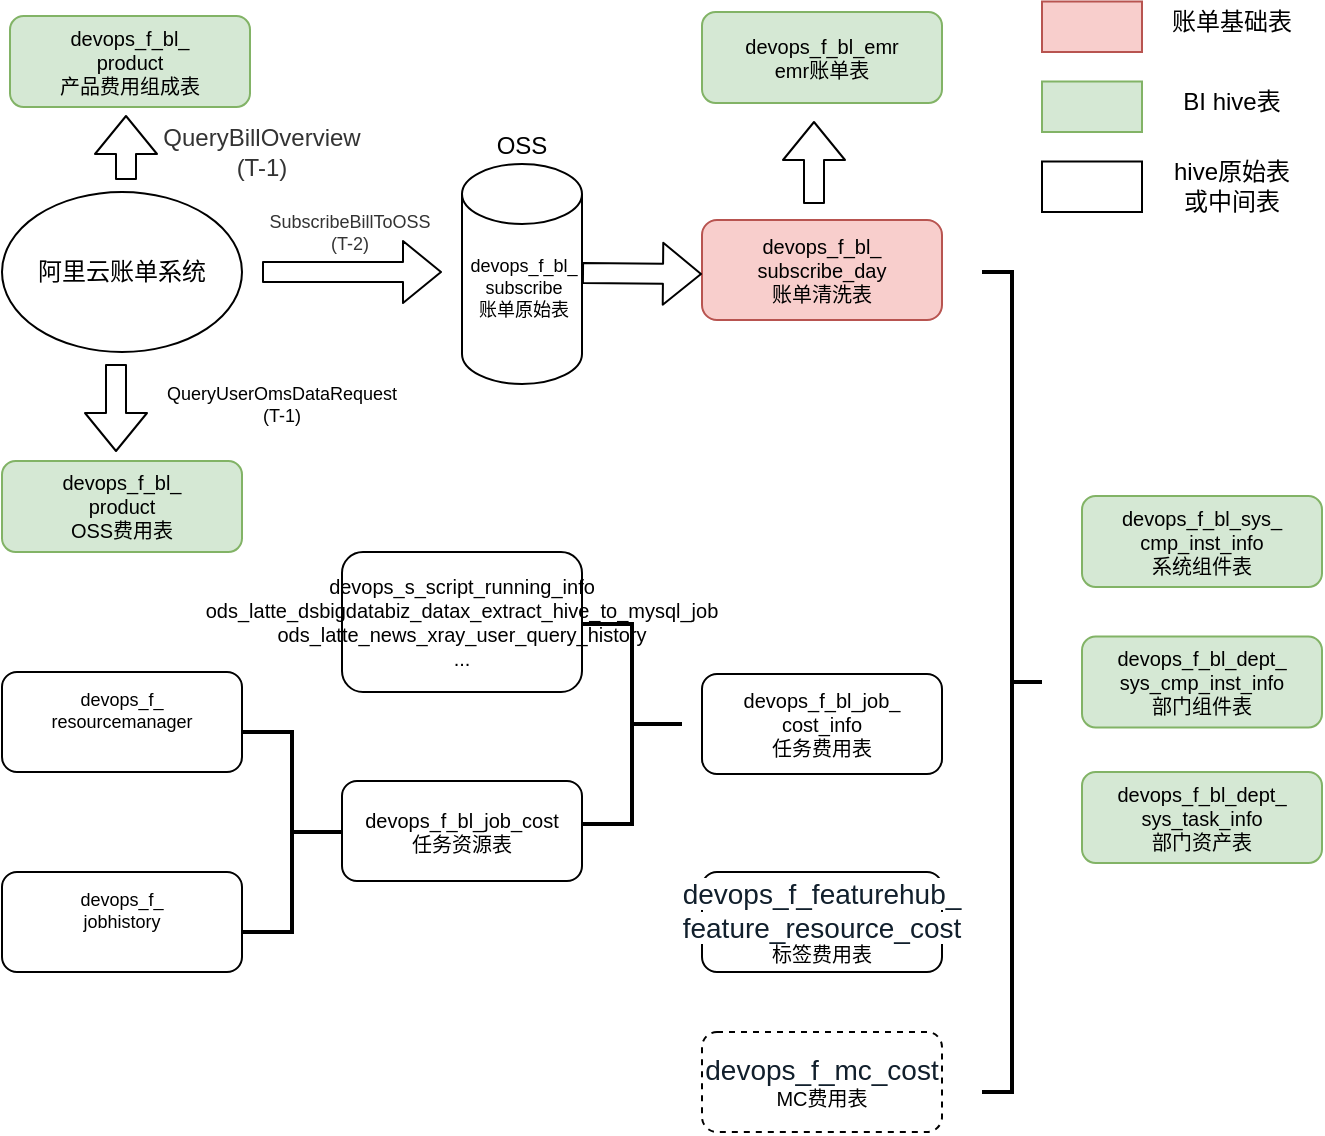 <mxfile version="14.1.1" type="github">
  <diagram id="O6pP9l2PxGbp8MwCtvFU" name="Page-1">
    <mxGraphModel dx="946" dy="455" grid="1" gridSize="10" guides="1" tooltips="1" connect="1" arrows="1" fold="1" page="1" pageScale="1" pageWidth="827" pageHeight="1169" math="0" shadow="0">
      <root>
        <mxCell id="0" />
        <mxCell id="1" parent="0" />
        <mxCell id="hH1a-xPFMU92AcwWNgor-1" value="阿里云账单系统" style="ellipse;whiteSpace=wrap;html=1;" parent="1" vertex="1">
          <mxGeometry x="50" y="380" width="120" height="80" as="geometry" />
        </mxCell>
        <mxCell id="hH1a-xPFMU92AcwWNgor-2" value="OSS" style="shape=cylinder3;whiteSpace=wrap;html=1;boundedLbl=1;backgroundOutline=1;size=15;labelPosition=center;verticalLabelPosition=top;align=center;verticalAlign=bottom;" parent="1" vertex="1">
          <mxGeometry x="280" y="366" width="60" height="110" as="geometry" />
        </mxCell>
        <mxCell id="hH1a-xPFMU92AcwWNgor-3" value="" style="shape=flexArrow;endArrow=classic;html=1;" parent="1" edge="1">
          <mxGeometry width="50" height="50" relative="1" as="geometry">
            <mxPoint x="180" y="420" as="sourcePoint" />
            <mxPoint x="270" y="420" as="targetPoint" />
          </mxGeometry>
        </mxCell>
        <mxCell id="hH1a-xPFMU92AcwWNgor-4" value="&lt;span style=&quot;color: rgb(51 , 51 , 51) ; font-size: 9px ; background-color: rgb(255 , 255 , 255)&quot;&gt;SubscribeBillToOSS&lt;br&gt;(T-2)&lt;br&gt;&lt;/span&gt;" style="text;html=1;strokeColor=none;fillColor=none;align=center;verticalAlign=middle;whiteSpace=wrap;rounded=0;fontSize=9;" parent="1" vertex="1">
          <mxGeometry x="204" y="390" width="40" height="20" as="geometry" />
        </mxCell>
        <mxCell id="hH1a-xPFMU92AcwWNgor-6" value="&lt;div class=&quot;table-item&quot; style=&quot;box-sizing: border-box ; padding: 0px ; margin: 4px 0px 0px ; display: inline-flex ; background-color: rgb(255 , 255 , 255)&quot;&gt;&lt;font&gt;devops_f_bl_&lt;br&gt;subscribe&lt;br&gt;账单原始表&lt;br&gt;&lt;/font&gt;&lt;/div&gt;" style="text;html=1;strokeColor=none;fillColor=none;align=center;verticalAlign=middle;whiteSpace=wrap;rounded=0;fontSize=9;" parent="1" vertex="1">
          <mxGeometry x="291" y="416" width="40" height="20" as="geometry" />
        </mxCell>
        <mxCell id="hH1a-xPFMU92AcwWNgor-8" value="&lt;font size=&quot;1&quot;&gt;devops_f_bl_&lt;br&gt;subscribe_day&lt;br&gt;账单清洗表&lt;/font&gt;" style="rounded=1;whiteSpace=wrap;html=1;fontSize=9;fillColor=#f8cecc;strokeColor=#b85450;" parent="1" vertex="1">
          <mxGeometry x="400" y="394" width="120" height="50" as="geometry" />
        </mxCell>
        <mxCell id="hH1a-xPFMU92AcwWNgor-14" value="&lt;font size=&quot;1&quot;&gt;devops_f_bl_dept_&lt;br&gt;sys_task_info&lt;br&gt;部门资产表&lt;br&gt;&lt;/font&gt;" style="rounded=1;whiteSpace=wrap;html=1;fontSize=9;fillColor=#d5e8d4;strokeColor=#82b366;" parent="1" vertex="1">
          <mxGeometry x="590" y="670" width="120" height="45.5" as="geometry" />
        </mxCell>
        <mxCell id="hH1a-xPFMU92AcwWNgor-15" value="" style="shape=flexArrow;endArrow=classic;html=1;" parent="1" edge="1">
          <mxGeometry width="50" height="50" relative="1" as="geometry">
            <mxPoint x="340" y="420.5" as="sourcePoint" />
            <mxPoint x="400" y="421" as="targetPoint" />
          </mxGeometry>
        </mxCell>
        <mxCell id="hH1a-xPFMU92AcwWNgor-17" value="" style="strokeWidth=2;html=1;shape=mxgraph.flowchart.annotation_2;align=left;labelPosition=right;pointerEvents=1;fontSize=9;direction=west;" parent="1" vertex="1">
          <mxGeometry x="540" y="420" width="30" height="410" as="geometry" />
        </mxCell>
        <mxCell id="hH1a-xPFMU92AcwWNgor-18" value="&lt;font&gt;&lt;span class=&quot;table-item-name&quot; style=&quot;box-sizing: border-box ; padding: 0px ; margin: 0px ; cursor: pointer ; background-color: rgb(255 , 255 , 255)&quot;&gt;&lt;span style=&quot;box-sizing: border-box ; padding: 0px ; margin: 0px&quot;&gt;devops_f_&lt;br&gt;resourcemanager&lt;br&gt;&lt;br&gt;&lt;/span&gt;&lt;/span&gt;&lt;span style=&quot;font-size: 12px ; box-sizing: border-box ; padding: 0px ; margin: 0px ; background-color: rgb(255 , 255 , 255)&quot;&gt;&lt;span class=&quot;anticon anticon-copy icon icon-bg&quot; style=&quot;box-sizing: border-box ; padding: 0px ; margin: 3px 0px 0px ; display: block ; vertical-align: baseline ; text-align: center ; line-height: 1 ; cursor: pointer ; right: 51px ; position: absolute ; background-color: rgba(255 , 255 , 255 , 0.7)&quot;&gt;&lt;/span&gt;&lt;/span&gt;&lt;span style=&quot;font-size: 12px ; box-sizing: border-box ; padding: 0px ; margin: 0px ; background-color: rgb(255 , 255 , 255)&quot;&gt;&lt;span class=&quot;anticon anticon-safety icon icon-bg&quot; style=&quot;box-sizing: border-box ; padding: 0px ; margin: 3px 0px 0px ; display: block ; vertical-align: baseline ; text-align: center ; line-height: 1 ; cursor: pointer ; right: 36px ; position: absolute ; background-color: rgba(255 , 255 , 255 , 0.7)&quot;&gt;&lt;/span&gt;&lt;/span&gt;&lt;span style=&quot;font-size: 12px ; box-sizing: border-box ; padding: 0px ; margin: 0px ; background-color: rgb(255 , 255 , 255)&quot;&gt;&lt;span class=&quot;anticon anticon-star-o icon icon-bg&quot; style=&quot;box-sizing: border-box ; padding: 0px ; margin: 3px 0px 0px ; display: block ; vertical-align: baseline ; text-align: center ; line-height: 1 ; cursor: pointer ; right: 20px ; position: absolute ; background-color: rgba(255 , 255 , 255 , 0.7)&quot;&gt;&lt;/span&gt;&lt;/span&gt;&lt;/font&gt;&lt;span class=&quot;icon&quot; style=&quot;box-sizing: border-box ; padding: 0px ; margin: 0px ; cursor: pointer ; display: block ; right: 3px ; position: absolute ; background-color: rgb(255 , 255 , 255)&quot;&gt;&lt;span class=&quot;anticon anticon-info-circle-o icon-bg&quot; style=&quot;box-sizing: border-box ; padding: 0px ; margin: 0px ; display: inline-block ; vertical-align: baseline ; text-align: center ; line-height: 1 ; background-color: rgba(255 , 255 , 255 , 0.7)&quot;&gt;&lt;/span&gt;&lt;/span&gt;" style="rounded=1;whiteSpace=wrap;html=1;fontSize=9;" parent="1" vertex="1">
          <mxGeometry x="50" y="620" width="120" height="50" as="geometry" />
        </mxCell>
        <mxCell id="hH1a-xPFMU92AcwWNgor-19" value="&lt;font&gt;&lt;span class=&quot;table-item-name&quot; style=&quot;box-sizing: border-box ; padding: 0px ; margin: 0px ; cursor: pointer ; background-color: rgb(255 , 255 , 255)&quot;&gt;&lt;span style=&quot;box-sizing: border-box ; padding: 0px ; margin: 0px&quot;&gt;devops_f_&lt;br&gt;jobhistory&lt;br&gt;&lt;br&gt;&lt;/span&gt;&lt;/span&gt;&lt;span style=&quot;font-size: 12px ; box-sizing: border-box ; padding: 0px ; margin: 0px ; background-color: rgb(255 , 255 , 255)&quot;&gt;&lt;span class=&quot;anticon anticon-copy icon icon-bg&quot; style=&quot;box-sizing: border-box ; padding: 0px ; margin: 3px 0px 0px ; display: block ; vertical-align: baseline ; text-align: center ; line-height: 1 ; cursor: pointer ; right: 51px ; position: absolute ; background-color: rgba(255 , 255 , 255 , 0.7)&quot;&gt;&lt;/span&gt;&lt;/span&gt;&lt;span style=&quot;font-size: 12px ; box-sizing: border-box ; padding: 0px ; margin: 0px ; background-color: rgb(255 , 255 , 255)&quot;&gt;&lt;span class=&quot;anticon anticon-safety icon icon-bg&quot; style=&quot;box-sizing: border-box ; padding: 0px ; margin: 3px 0px 0px ; display: block ; vertical-align: baseline ; text-align: center ; line-height: 1 ; cursor: pointer ; right: 36px ; position: absolute ; background-color: rgba(255 , 255 , 255 , 0.7)&quot;&gt;&lt;/span&gt;&lt;/span&gt;&lt;span style=&quot;font-size: 12px ; box-sizing: border-box ; padding: 0px ; margin: 0px ; background-color: rgb(255 , 255 , 255)&quot;&gt;&lt;span class=&quot;anticon anticon-star-o icon icon-bg&quot; style=&quot;box-sizing: border-box ; padding: 0px ; margin: 3px 0px 0px ; display: block ; vertical-align: baseline ; text-align: center ; line-height: 1 ; cursor: pointer ; right: 20px ; position: absolute ; background-color: rgba(255 , 255 , 255 , 0.7)&quot;&gt;&lt;/span&gt;&lt;/span&gt;&lt;/font&gt;&lt;span class=&quot;icon&quot; style=&quot;box-sizing: border-box ; padding: 0px ; margin: 0px ; cursor: pointer ; display: block ; right: 3px ; position: absolute ; background-color: rgb(255 , 255 , 255)&quot;&gt;&lt;span class=&quot;anticon anticon-info-circle-o icon-bg&quot; style=&quot;box-sizing: border-box ; padding: 0px ; margin: 0px ; display: inline-block ; vertical-align: baseline ; text-align: center ; line-height: 1 ; background-color: rgba(255 , 255 , 255 , 0.7)&quot;&gt;&lt;/span&gt;&lt;/span&gt;" style="rounded=1;whiteSpace=wrap;html=1;fontSize=9;" parent="1" vertex="1">
          <mxGeometry x="50" y="720" width="120" height="50" as="geometry" />
        </mxCell>
        <mxCell id="hH1a-xPFMU92AcwWNgor-20" value="&lt;font size=&quot;1&quot;&gt;devops_f_bl_job_cost&lt;br&gt;任务资源表&lt;br&gt;&lt;/font&gt;" style="rounded=1;whiteSpace=wrap;html=1;fontSize=9;" parent="1" vertex="1">
          <mxGeometry x="220" y="674.5" width="120" height="50" as="geometry" />
        </mxCell>
        <mxCell id="hH1a-xPFMU92AcwWNgor-21" value="&lt;font size=&quot;1&quot;&gt;devops_f_bl_job_&lt;br&gt;cost_info&lt;br&gt;任务费用表&lt;br&gt;&lt;/font&gt;" style="rounded=1;whiteSpace=wrap;html=1;fontSize=9;" parent="1" vertex="1">
          <mxGeometry x="400" y="621" width="120" height="50" as="geometry" />
        </mxCell>
        <mxCell id="hH1a-xPFMU92AcwWNgor-25" value="&lt;font size=&quot;1&quot;&gt;devops_s_script_running_info&lt;br&gt;ods_latte_dsbigdatabiz_datax_extract_hive_to_mysql_job&lt;br&gt;ods_latte_news_xray_user_query_history&lt;br&gt;...&lt;br&gt;&lt;/font&gt;" style="rounded=1;whiteSpace=wrap;html=1;fontSize=9;" parent="1" vertex="1">
          <mxGeometry x="220" y="560" width="120" height="70" as="geometry" />
        </mxCell>
        <mxCell id="hH1a-xPFMU92AcwWNgor-27" value="" style="strokeWidth=2;html=1;shape=mxgraph.flowchart.annotation_2;align=left;labelPosition=right;pointerEvents=1;fontSize=9;direction=west;" parent="1" vertex="1">
          <mxGeometry x="340" y="596" width="50" height="100" as="geometry" />
        </mxCell>
        <mxCell id="hH1a-xPFMU92AcwWNgor-29" value="&lt;span style=&quot;color: rgb(17 , 31 , 44) ; font-family: , , &amp;#34;pingfang sc&amp;#34; , &amp;#34;hiragino sans gb&amp;#34; , &amp;#34;segoe ui&amp;#34; , , &amp;#34;roboto&amp;#34; , &amp;#34;droid sans&amp;#34; , &amp;#34;helvetica neue&amp;#34; , sans-serif ; font-size: 14px ; text-align: left ; background-color: rgb(255 , 255 , 255)&quot;&gt;devops_f_featurehub_&lt;br&gt;feature_resource_cost&lt;/span&gt;&lt;font size=&quot;1&quot;&gt;&lt;br&gt;标签费用表&lt;br&gt;&lt;/font&gt;" style="rounded=1;whiteSpace=wrap;html=1;fontSize=9;" parent="1" vertex="1">
          <mxGeometry x="400" y="720" width="120" height="50" as="geometry" />
        </mxCell>
        <mxCell id="hH1a-xPFMU92AcwWNgor-30" value="&lt;span style=&quot;color: rgb(17 , 31 , 44) ; font-family: , , &amp;#34;pingfang sc&amp;#34; , &amp;#34;hiragino sans gb&amp;#34; , &amp;#34;segoe ui&amp;#34; , , &amp;#34;roboto&amp;#34; , &amp;#34;droid sans&amp;#34; , &amp;#34;helvetica neue&amp;#34; , sans-serif ; font-size: 14px ; text-align: left ; background-color: rgb(255 , 255 , 255)&quot;&gt;devops_f_mc_cost&lt;/span&gt;&lt;font size=&quot;1&quot;&gt;&lt;br&gt;MC费用表&lt;br&gt;&lt;/font&gt;" style="rounded=1;whiteSpace=wrap;html=1;fontSize=9;dashed=1;" parent="1" vertex="1">
          <mxGeometry x="400" y="800" width="120" height="50" as="geometry" />
        </mxCell>
        <mxCell id="hH1a-xPFMU92AcwWNgor-31" value="&lt;font size=&quot;1&quot;&gt;devops_f_bl_dept_&lt;br&gt;sys_cmp_inst_info&lt;br&gt;部门组件表&lt;br&gt;&lt;/font&gt;" style="rounded=1;whiteSpace=wrap;html=1;fontSize=9;fillColor=#d5e8d4;strokeColor=#82b366;" parent="1" vertex="1">
          <mxGeometry x="590" y="602.25" width="120" height="45.5" as="geometry" />
        </mxCell>
        <mxCell id="hH1a-xPFMU92AcwWNgor-32" value="&lt;font size=&quot;1&quot;&gt;devops_f_bl_sys_&lt;br&gt;cmp_inst_info&lt;br&gt;系统组件表&lt;br&gt;&lt;/font&gt;" style="rounded=1;whiteSpace=wrap;html=1;fontSize=9;fillColor=#d5e8d4;strokeColor=#82b366;" parent="1" vertex="1">
          <mxGeometry x="590" y="532" width="120" height="45.5" as="geometry" />
        </mxCell>
        <mxCell id="hH1a-xPFMU92AcwWNgor-33" value="&lt;font size=&quot;1&quot;&gt;devops_f_bl_emr&lt;br&gt;emr账单表&lt;br&gt;&lt;/font&gt;" style="rounded=1;whiteSpace=wrap;html=1;fontSize=9;fillColor=#d5e8d4;strokeColor=#82b366;" parent="1" vertex="1">
          <mxGeometry x="400" y="290" width="120" height="45.5" as="geometry" />
        </mxCell>
        <mxCell id="hH1a-xPFMU92AcwWNgor-35" value="&lt;font size=&quot;1&quot;&gt;devops_f_bl_&lt;br&gt;product&lt;br&gt;产品费用组成表&lt;br&gt;&lt;/font&gt;" style="rounded=1;whiteSpace=wrap;html=1;fontSize=9;fillColor=#d5e8d4;strokeColor=#82b366;" parent="1" vertex="1">
          <mxGeometry x="54" y="292" width="120" height="45.5" as="geometry" />
        </mxCell>
        <mxCell id="hH1a-xPFMU92AcwWNgor-36" value="" style="shape=flexArrow;endArrow=classic;html=1;entryX=0.5;entryY=1;entryDx=0;entryDy=0;" parent="1" edge="1">
          <mxGeometry width="50" height="50" relative="1" as="geometry">
            <mxPoint x="112" y="374" as="sourcePoint" />
            <mxPoint x="112" y="341.5" as="targetPoint" />
          </mxGeometry>
        </mxCell>
        <mxCell id="hH1a-xPFMU92AcwWNgor-37" value="" style="shape=flexArrow;endArrow=classic;html=1;entryX=0.5;entryY=1;entryDx=0;entryDy=0;" parent="1" edge="1">
          <mxGeometry width="50" height="50" relative="1" as="geometry">
            <mxPoint x="456" y="386" as="sourcePoint" />
            <mxPoint x="456" y="344.5" as="targetPoint" />
          </mxGeometry>
        </mxCell>
        <mxCell id="hH1a-xPFMU92AcwWNgor-39" value="&lt;span style=&quot;color: rgb(51 , 51 , 51) ; background-color: rgb(255 , 255 , 255)&quot;&gt;&lt;font style=&quot;font-size: 12px&quot;&gt;QueryBillOverview&lt;br&gt;(T-1)&lt;/font&gt;&lt;/span&gt;" style="text;html=1;strokeColor=none;fillColor=none;align=center;verticalAlign=middle;whiteSpace=wrap;rounded=0;dashed=1;fontSize=9;" parent="1" vertex="1">
          <mxGeometry x="110" y="350" width="140" height="20" as="geometry" />
        </mxCell>
        <mxCell id="hH1a-xPFMU92AcwWNgor-41" value="" style="shape=flexArrow;endArrow=classic;html=1;" parent="1" edge="1">
          <mxGeometry width="50" height="50" relative="1" as="geometry">
            <mxPoint x="107" y="466" as="sourcePoint" />
            <mxPoint x="107" y="510" as="targetPoint" />
          </mxGeometry>
        </mxCell>
        <mxCell id="hH1a-xPFMU92AcwWNgor-42" value="&lt;font size=&quot;1&quot;&gt;devops_f_bl_&lt;br&gt;product&lt;br&gt;OSS费用表&lt;br&gt;&lt;/font&gt;" style="rounded=1;whiteSpace=wrap;html=1;fontSize=9;fillColor=#d5e8d4;strokeColor=#82b366;" parent="1" vertex="1">
          <mxGeometry x="50" y="514.5" width="120" height="45.5" as="geometry" />
        </mxCell>
        <mxCell id="hH1a-xPFMU92AcwWNgor-43" value="QueryUserOmsDataRequest&lt;br&gt;(T-1)" style="text;html=1;strokeColor=none;fillColor=none;align=center;verticalAlign=middle;whiteSpace=wrap;rounded=0;dashed=1;fontSize=9;" parent="1" vertex="1">
          <mxGeometry x="170" y="476" width="40" height="20" as="geometry" />
        </mxCell>
        <mxCell id="hH1a-xPFMU92AcwWNgor-44" value="" style="strokeWidth=2;html=1;shape=mxgraph.flowchart.annotation_2;align=left;labelPosition=right;pointerEvents=1;fontSize=9;direction=west;" parent="1" vertex="1">
          <mxGeometry x="170" y="650" width="50" height="100" as="geometry" />
        </mxCell>
        <mxCell id="zQznArGyIkMDp7onT0D3-1" value="" style="rounded=0;whiteSpace=wrap;html=1;fillColor=#f8cecc;strokeColor=#b85450;" vertex="1" parent="1">
          <mxGeometry x="570" y="284.75" width="50" height="25.25" as="geometry" />
        </mxCell>
        <mxCell id="zQznArGyIkMDp7onT0D3-2" value="账单基础表" style="text;html=1;strokeColor=none;fillColor=none;align=center;verticalAlign=middle;whiteSpace=wrap;rounded=0;" vertex="1" parent="1">
          <mxGeometry x="630" y="284.75" width="70" height="20" as="geometry" />
        </mxCell>
        <mxCell id="zQznArGyIkMDp7onT0D3-3" value="" style="rounded=0;whiteSpace=wrap;html=1;fillColor=#d5e8d4;strokeColor=#82b366;" vertex="1" parent="1">
          <mxGeometry x="570" y="324.75" width="50" height="25.25" as="geometry" />
        </mxCell>
        <mxCell id="zQznArGyIkMDp7onT0D3-4" value="BI hive表" style="text;html=1;strokeColor=none;fillColor=none;align=center;verticalAlign=middle;whiteSpace=wrap;rounded=0;" vertex="1" parent="1">
          <mxGeometry x="630" y="324.75" width="70" height="20" as="geometry" />
        </mxCell>
        <mxCell id="zQznArGyIkMDp7onT0D3-6" value="" style="rounded=0;whiteSpace=wrap;html=1;" vertex="1" parent="1">
          <mxGeometry x="570" y="364.75" width="50" height="25.25" as="geometry" />
        </mxCell>
        <mxCell id="zQznArGyIkMDp7onT0D3-7" value="hive原始表或中间表" style="text;html=1;strokeColor=none;fillColor=none;align=center;verticalAlign=middle;whiteSpace=wrap;rounded=0;" vertex="1" parent="1">
          <mxGeometry x="630" y="367.38" width="70" height="20" as="geometry" />
        </mxCell>
      </root>
    </mxGraphModel>
  </diagram>
</mxfile>
